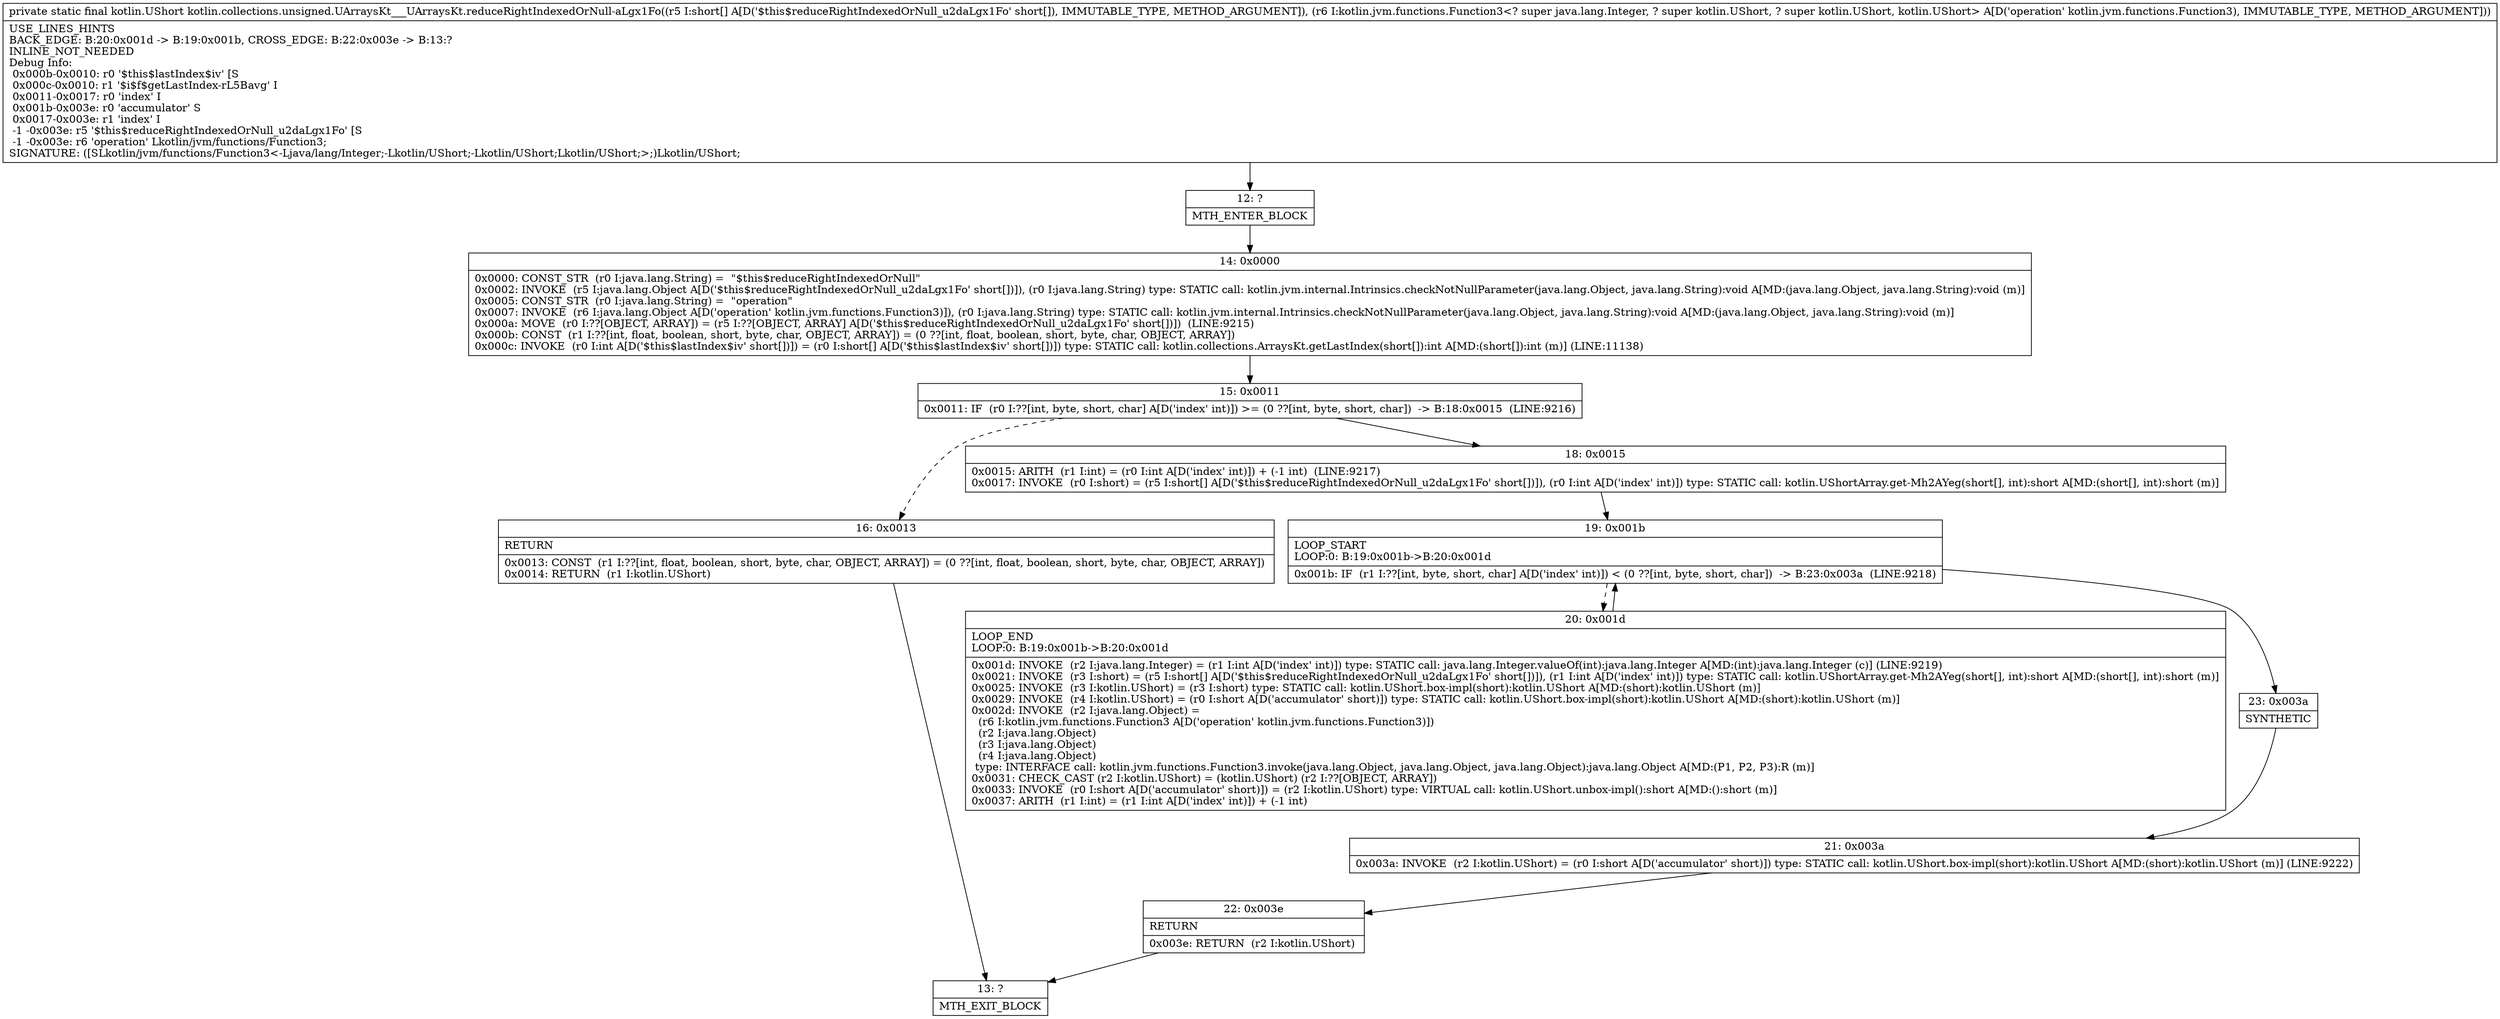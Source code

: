 digraph "CFG forkotlin.collections.unsigned.UArraysKt___UArraysKt.reduceRightIndexedOrNull\-aLgx1Fo([SLkotlin\/jvm\/functions\/Function3;)Lkotlin\/UShort;" {
Node_12 [shape=record,label="{12\:\ ?|MTH_ENTER_BLOCK\l}"];
Node_14 [shape=record,label="{14\:\ 0x0000|0x0000: CONST_STR  (r0 I:java.lang.String) =  \"$this$reduceRightIndexedOrNull\" \l0x0002: INVOKE  (r5 I:java.lang.Object A[D('$this$reduceRightIndexedOrNull_u2daLgx1Fo' short[])]), (r0 I:java.lang.String) type: STATIC call: kotlin.jvm.internal.Intrinsics.checkNotNullParameter(java.lang.Object, java.lang.String):void A[MD:(java.lang.Object, java.lang.String):void (m)]\l0x0005: CONST_STR  (r0 I:java.lang.String) =  \"operation\" \l0x0007: INVOKE  (r6 I:java.lang.Object A[D('operation' kotlin.jvm.functions.Function3)]), (r0 I:java.lang.String) type: STATIC call: kotlin.jvm.internal.Intrinsics.checkNotNullParameter(java.lang.Object, java.lang.String):void A[MD:(java.lang.Object, java.lang.String):void (m)]\l0x000a: MOVE  (r0 I:??[OBJECT, ARRAY]) = (r5 I:??[OBJECT, ARRAY] A[D('$this$reduceRightIndexedOrNull_u2daLgx1Fo' short[])])  (LINE:9215)\l0x000b: CONST  (r1 I:??[int, float, boolean, short, byte, char, OBJECT, ARRAY]) = (0 ??[int, float, boolean, short, byte, char, OBJECT, ARRAY]) \l0x000c: INVOKE  (r0 I:int A[D('$this$lastIndex$iv' short[])]) = (r0 I:short[] A[D('$this$lastIndex$iv' short[])]) type: STATIC call: kotlin.collections.ArraysKt.getLastIndex(short[]):int A[MD:(short[]):int (m)] (LINE:11138)\l}"];
Node_15 [shape=record,label="{15\:\ 0x0011|0x0011: IF  (r0 I:??[int, byte, short, char] A[D('index' int)]) \>= (0 ??[int, byte, short, char])  \-\> B:18:0x0015  (LINE:9216)\l}"];
Node_16 [shape=record,label="{16\:\ 0x0013|RETURN\l|0x0013: CONST  (r1 I:??[int, float, boolean, short, byte, char, OBJECT, ARRAY]) = (0 ??[int, float, boolean, short, byte, char, OBJECT, ARRAY]) \l0x0014: RETURN  (r1 I:kotlin.UShort) \l}"];
Node_13 [shape=record,label="{13\:\ ?|MTH_EXIT_BLOCK\l}"];
Node_18 [shape=record,label="{18\:\ 0x0015|0x0015: ARITH  (r1 I:int) = (r0 I:int A[D('index' int)]) + (\-1 int)  (LINE:9217)\l0x0017: INVOKE  (r0 I:short) = (r5 I:short[] A[D('$this$reduceRightIndexedOrNull_u2daLgx1Fo' short[])]), (r0 I:int A[D('index' int)]) type: STATIC call: kotlin.UShortArray.get\-Mh2AYeg(short[], int):short A[MD:(short[], int):short (m)]\l}"];
Node_19 [shape=record,label="{19\:\ 0x001b|LOOP_START\lLOOP:0: B:19:0x001b\-\>B:20:0x001d\l|0x001b: IF  (r1 I:??[int, byte, short, char] A[D('index' int)]) \< (0 ??[int, byte, short, char])  \-\> B:23:0x003a  (LINE:9218)\l}"];
Node_20 [shape=record,label="{20\:\ 0x001d|LOOP_END\lLOOP:0: B:19:0x001b\-\>B:20:0x001d\l|0x001d: INVOKE  (r2 I:java.lang.Integer) = (r1 I:int A[D('index' int)]) type: STATIC call: java.lang.Integer.valueOf(int):java.lang.Integer A[MD:(int):java.lang.Integer (c)] (LINE:9219)\l0x0021: INVOKE  (r3 I:short) = (r5 I:short[] A[D('$this$reduceRightIndexedOrNull_u2daLgx1Fo' short[])]), (r1 I:int A[D('index' int)]) type: STATIC call: kotlin.UShortArray.get\-Mh2AYeg(short[], int):short A[MD:(short[], int):short (m)]\l0x0025: INVOKE  (r3 I:kotlin.UShort) = (r3 I:short) type: STATIC call: kotlin.UShort.box\-impl(short):kotlin.UShort A[MD:(short):kotlin.UShort (m)]\l0x0029: INVOKE  (r4 I:kotlin.UShort) = (r0 I:short A[D('accumulator' short)]) type: STATIC call: kotlin.UShort.box\-impl(short):kotlin.UShort A[MD:(short):kotlin.UShort (m)]\l0x002d: INVOKE  (r2 I:java.lang.Object) = \l  (r6 I:kotlin.jvm.functions.Function3 A[D('operation' kotlin.jvm.functions.Function3)])\l  (r2 I:java.lang.Object)\l  (r3 I:java.lang.Object)\l  (r4 I:java.lang.Object)\l type: INTERFACE call: kotlin.jvm.functions.Function3.invoke(java.lang.Object, java.lang.Object, java.lang.Object):java.lang.Object A[MD:(P1, P2, P3):R (m)]\l0x0031: CHECK_CAST (r2 I:kotlin.UShort) = (kotlin.UShort) (r2 I:??[OBJECT, ARRAY]) \l0x0033: INVOKE  (r0 I:short A[D('accumulator' short)]) = (r2 I:kotlin.UShort) type: VIRTUAL call: kotlin.UShort.unbox\-impl():short A[MD:():short (m)]\l0x0037: ARITH  (r1 I:int) = (r1 I:int A[D('index' int)]) + (\-1 int) \l}"];
Node_23 [shape=record,label="{23\:\ 0x003a|SYNTHETIC\l}"];
Node_21 [shape=record,label="{21\:\ 0x003a|0x003a: INVOKE  (r2 I:kotlin.UShort) = (r0 I:short A[D('accumulator' short)]) type: STATIC call: kotlin.UShort.box\-impl(short):kotlin.UShort A[MD:(short):kotlin.UShort (m)] (LINE:9222)\l}"];
Node_22 [shape=record,label="{22\:\ 0x003e|RETURN\l|0x003e: RETURN  (r2 I:kotlin.UShort) \l}"];
MethodNode[shape=record,label="{private static final kotlin.UShort kotlin.collections.unsigned.UArraysKt___UArraysKt.reduceRightIndexedOrNull\-aLgx1Fo((r5 I:short[] A[D('$this$reduceRightIndexedOrNull_u2daLgx1Fo' short[]), IMMUTABLE_TYPE, METHOD_ARGUMENT]), (r6 I:kotlin.jvm.functions.Function3\<? super java.lang.Integer, ? super kotlin.UShort, ? super kotlin.UShort, kotlin.UShort\> A[D('operation' kotlin.jvm.functions.Function3), IMMUTABLE_TYPE, METHOD_ARGUMENT]))  | USE_LINES_HINTS\lBACK_EDGE: B:20:0x001d \-\> B:19:0x001b, CROSS_EDGE: B:22:0x003e \-\> B:13:?\lINLINE_NOT_NEEDED\lDebug Info:\l  0x000b\-0x0010: r0 '$this$lastIndex$iv' [S\l  0x000c\-0x0010: r1 '$i$f$getLastIndex\-rL5Bavg' I\l  0x0011\-0x0017: r0 'index' I\l  0x001b\-0x003e: r0 'accumulator' S\l  0x0017\-0x003e: r1 'index' I\l  \-1 \-0x003e: r5 '$this$reduceRightIndexedOrNull_u2daLgx1Fo' [S\l  \-1 \-0x003e: r6 'operation' Lkotlin\/jvm\/functions\/Function3;\lSIGNATURE: ([SLkotlin\/jvm\/functions\/Function3\<\-Ljava\/lang\/Integer;\-Lkotlin\/UShort;\-Lkotlin\/UShort;Lkotlin\/UShort;\>;)Lkotlin\/UShort;\l}"];
MethodNode -> Node_12;Node_12 -> Node_14;
Node_14 -> Node_15;
Node_15 -> Node_16[style=dashed];
Node_15 -> Node_18;
Node_16 -> Node_13;
Node_18 -> Node_19;
Node_19 -> Node_20[style=dashed];
Node_19 -> Node_23;
Node_20 -> Node_19;
Node_23 -> Node_21;
Node_21 -> Node_22;
Node_22 -> Node_13;
}

